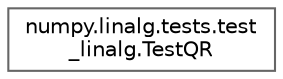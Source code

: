 digraph "Graphical Class Hierarchy"
{
 // LATEX_PDF_SIZE
  bgcolor="transparent";
  edge [fontname=Helvetica,fontsize=10,labelfontname=Helvetica,labelfontsize=10];
  node [fontname=Helvetica,fontsize=10,shape=box,height=0.2,width=0.4];
  rankdir="LR";
  Node0 [id="Node000000",label="numpy.linalg.tests.test\l_linalg.TestQR",height=0.2,width=0.4,color="grey40", fillcolor="white", style="filled",URL="$de/d29/classnumpy_1_1linalg_1_1tests_1_1test__linalg_1_1TestQR.html",tooltip=" "];
}
